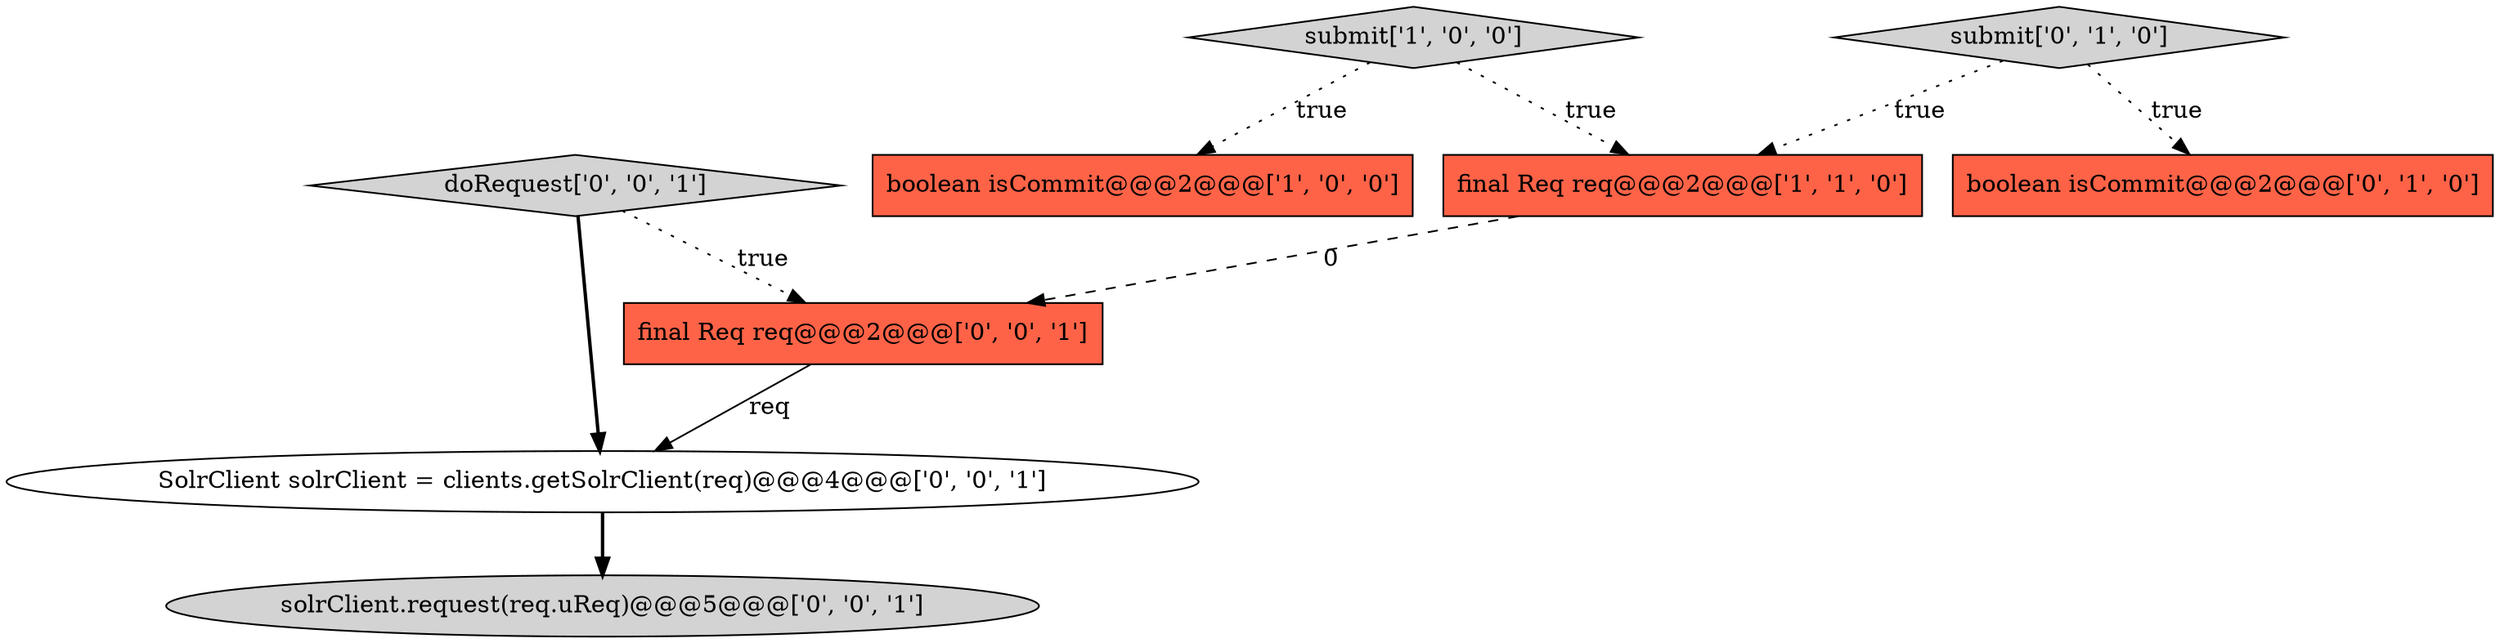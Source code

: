 digraph {
5 [style = filled, label = "doRequest['0', '0', '1']", fillcolor = lightgray, shape = diamond image = "AAA0AAABBB3BBB"];
0 [style = filled, label = "boolean isCommit@@@2@@@['1', '0', '0']", fillcolor = tomato, shape = box image = "AAA0AAABBB1BBB"];
6 [style = filled, label = "solrClient.request(req.uReq)@@@5@@@['0', '0', '1']", fillcolor = lightgray, shape = ellipse image = "AAA0AAABBB3BBB"];
2 [style = filled, label = "final Req req@@@2@@@['1', '1', '0']", fillcolor = tomato, shape = box image = "AAA0AAABBB1BBB"];
8 [style = filled, label = "SolrClient solrClient = clients.getSolrClient(req)@@@4@@@['0', '0', '1']", fillcolor = white, shape = ellipse image = "AAA0AAABBB3BBB"];
1 [style = filled, label = "submit['1', '0', '0']", fillcolor = lightgray, shape = diamond image = "AAA0AAABBB1BBB"];
7 [style = filled, label = "final Req req@@@2@@@['0', '0', '1']", fillcolor = tomato, shape = box image = "AAA0AAABBB3BBB"];
3 [style = filled, label = "boolean isCommit@@@2@@@['0', '1', '0']", fillcolor = tomato, shape = box image = "AAA0AAABBB2BBB"];
4 [style = filled, label = "submit['0', '1', '0']", fillcolor = lightgray, shape = diamond image = "AAA0AAABBB2BBB"];
1->2 [style = dotted, label="true"];
2->7 [style = dashed, label="0"];
5->8 [style = bold, label=""];
5->7 [style = dotted, label="true"];
8->6 [style = bold, label=""];
4->3 [style = dotted, label="true"];
1->0 [style = dotted, label="true"];
7->8 [style = solid, label="req"];
4->2 [style = dotted, label="true"];
}
